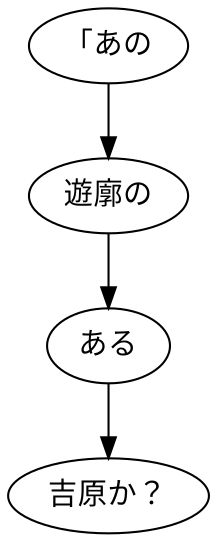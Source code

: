 digraph graph6309 {
	node0 [label="「あの"];
	node1 [label="遊廓の"];
	node2 [label="ある"];
	node3 [label="吉原か？"];
	node0 -> node1;
	node1 -> node2;
	node2 -> node3;
}
